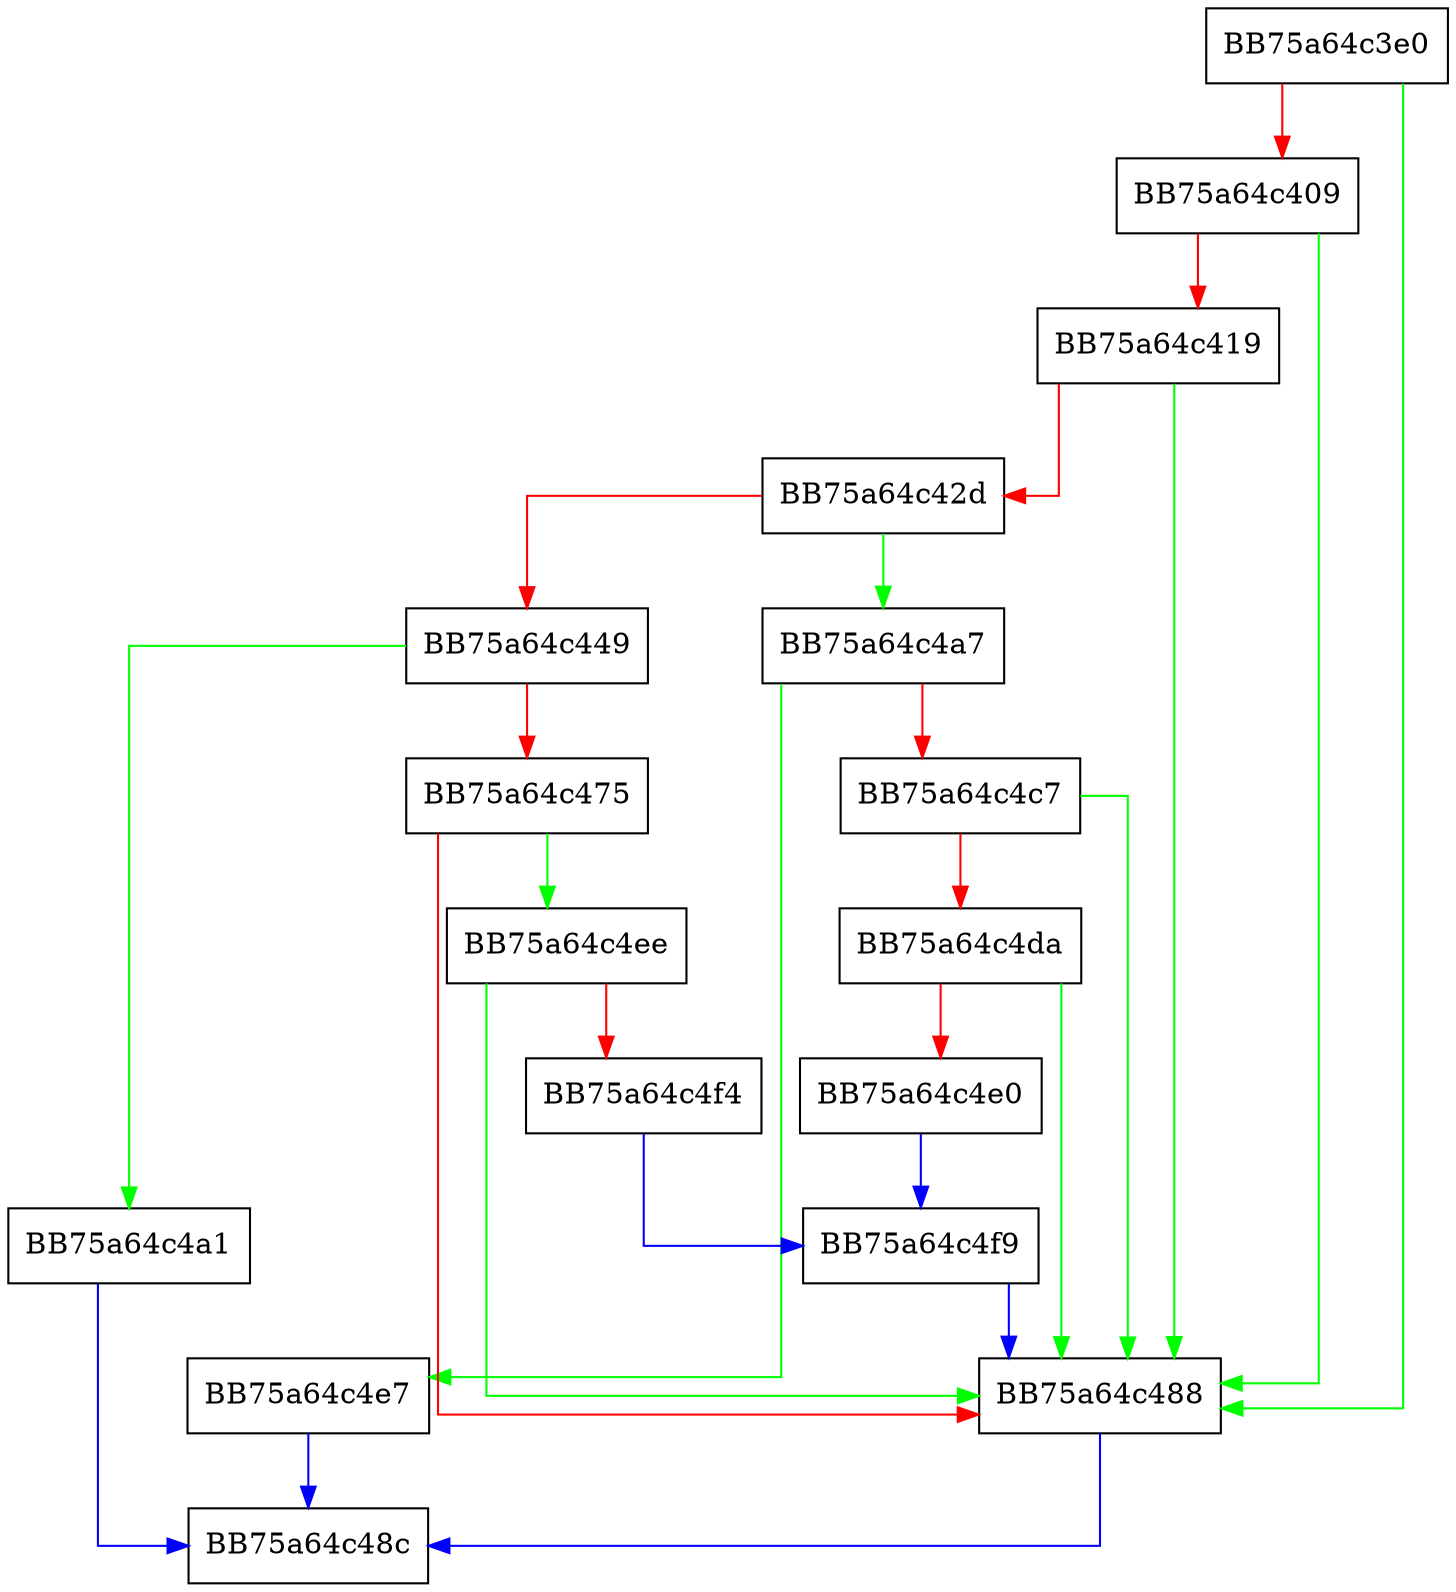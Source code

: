 digraph Read {
  node [shape="box"];
  graph [splines=ortho];
  BB75a64c3e0 -> BB75a64c488 [color="green"];
  BB75a64c3e0 -> BB75a64c409 [color="red"];
  BB75a64c409 -> BB75a64c488 [color="green"];
  BB75a64c409 -> BB75a64c419 [color="red"];
  BB75a64c419 -> BB75a64c488 [color="green"];
  BB75a64c419 -> BB75a64c42d [color="red"];
  BB75a64c42d -> BB75a64c4a7 [color="green"];
  BB75a64c42d -> BB75a64c449 [color="red"];
  BB75a64c449 -> BB75a64c4a1 [color="green"];
  BB75a64c449 -> BB75a64c475 [color="red"];
  BB75a64c475 -> BB75a64c4ee [color="green"];
  BB75a64c475 -> BB75a64c488 [color="red"];
  BB75a64c488 -> BB75a64c48c [color="blue"];
  BB75a64c4a1 -> BB75a64c48c [color="blue"];
  BB75a64c4a7 -> BB75a64c4e7 [color="green"];
  BB75a64c4a7 -> BB75a64c4c7 [color="red"];
  BB75a64c4c7 -> BB75a64c488 [color="green"];
  BB75a64c4c7 -> BB75a64c4da [color="red"];
  BB75a64c4da -> BB75a64c488 [color="green"];
  BB75a64c4da -> BB75a64c4e0 [color="red"];
  BB75a64c4e0 -> BB75a64c4f9 [color="blue"];
  BB75a64c4e7 -> BB75a64c48c [color="blue"];
  BB75a64c4ee -> BB75a64c488 [color="green"];
  BB75a64c4ee -> BB75a64c4f4 [color="red"];
  BB75a64c4f4 -> BB75a64c4f9 [color="blue"];
  BB75a64c4f9 -> BB75a64c488 [color="blue"];
}